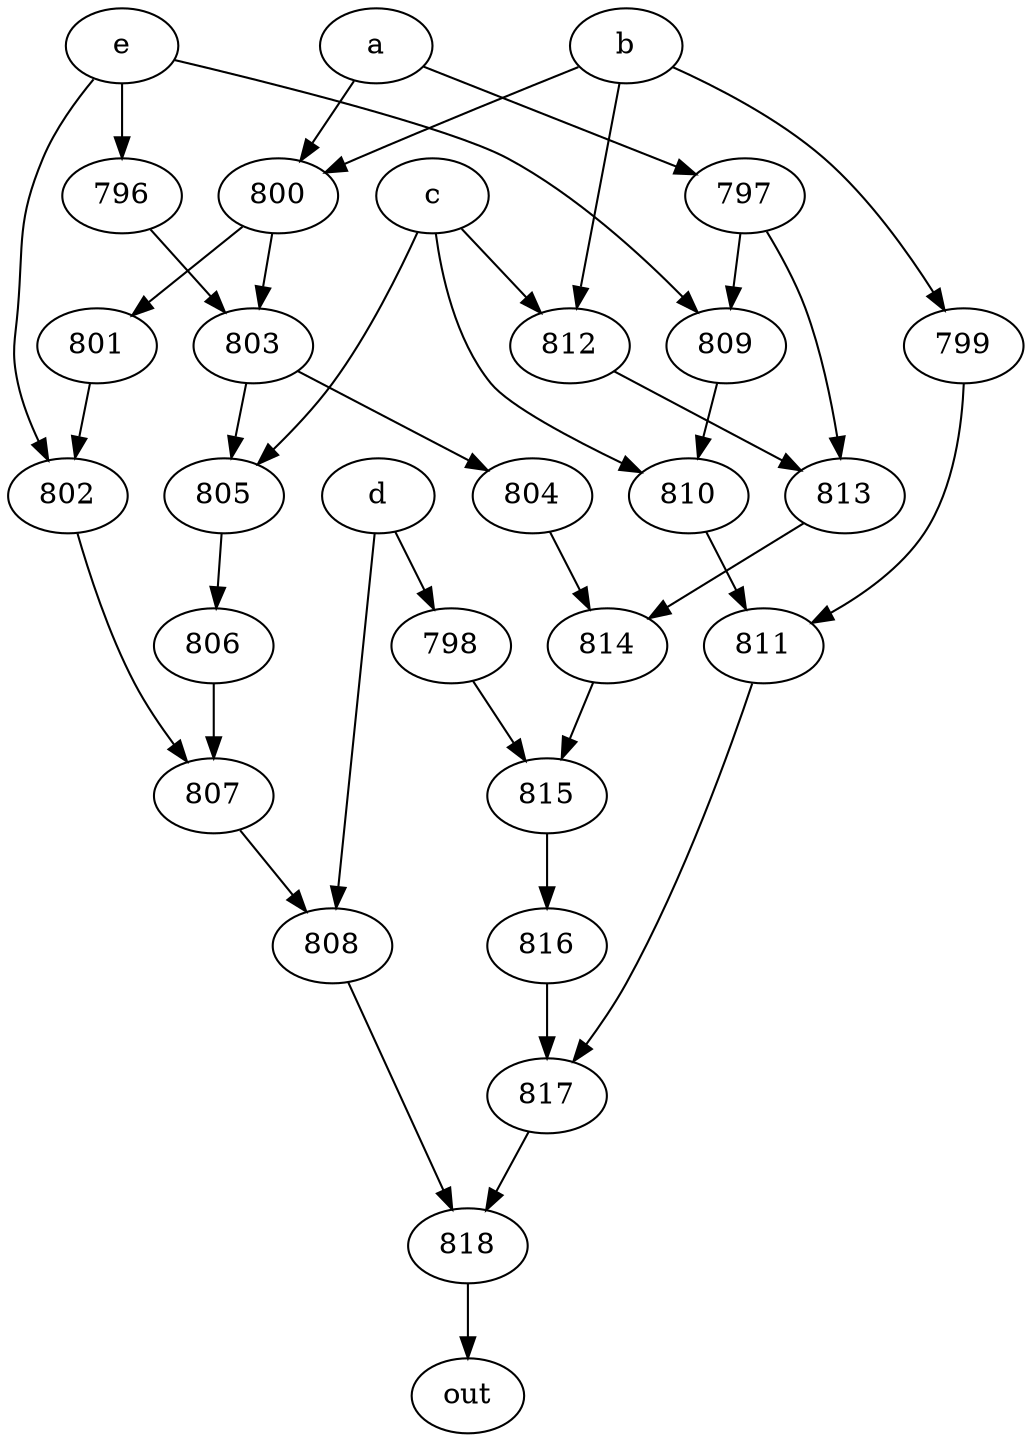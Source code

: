 strict digraph "" {
	818 -> out;
	a -> 797;
	a -> 800;
	797 -> 809;
	797 -> 813;
	800 -> 801;
	800 -> 803;
	809 -> 810;
	813 -> 814;
	801 -> 802;
	803 -> 805;
	803 -> 804;
	b -> 800;
	b -> 799;
	b -> 812;
	799 -> 811;
	812 -> 813;
	811 -> 817;
	c -> 812;
	c -> 805;
	c -> 810;
	805 -> 806;
	810 -> 811;
	806 -> 807;
	d -> 798;
	d -> 808;
	798 -> 815;
	808 -> 818;
	815 -> 816;
	e -> 809;
	e -> 796;
	e -> 802;
	796 -> 803;
	802 -> 807;
	807 -> 808;
	804 -> 814;
	814 -> 815;
	816 -> 817;
	817 -> 818;
}
